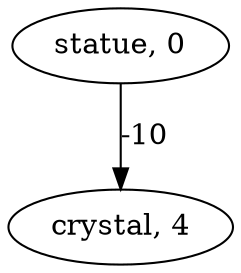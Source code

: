 // scran graph
digraph {
	statue [label="statue, 0"]
	crystal [label="crystal, 4"]
	statue -> crystal [label=-10]
	crystal [label="crystal, 4"]
}
